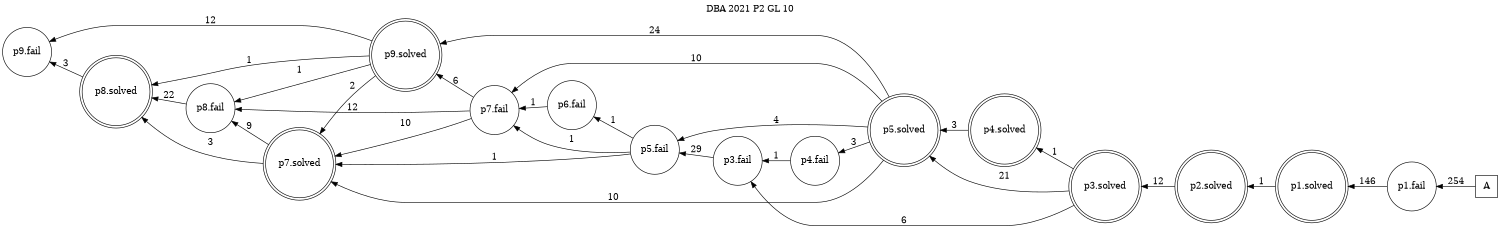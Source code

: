 digraph DBA_2021_P2_GL_10 {
labelloc="tl"
label= " DBA 2021 P2 GL 10 "
rankdir="RL";
graph [ size=" 10 , 10 !"]

"A" [shape="square" label="A"]
"p1.fail" [shape="circle" label="p1.fail"]
"p1.solved" [shape="doublecircle" label="p1.solved"]
"p2.solved" [shape="doublecircle" label="p2.solved"]
"p3.solved" [shape="doublecircle" label="p3.solved"]
"p3.fail" [shape="circle" label="p3.fail"]
"p4.solved" [shape="doublecircle" label="p4.solved"]
"p5.solved" [shape="doublecircle" label="p5.solved"]
"p4.fail" [shape="circle" label="p4.fail"]
"p5.fail" [shape="circle" label="p5.fail"]
"p6.fail" [shape="circle" label="p6.fail"]
"p7.fail" [shape="circle" label="p7.fail"]
"p8.fail" [shape="circle" label="p8.fail"]
"p7.solved" [shape="doublecircle" label="p7.solved"]
"p9.solved" [shape="doublecircle" label="p9.solved"]
"p8.solved" [shape="doublecircle" label="p8.solved"]
"p9.fail" [shape="circle" label="p9.fail"]
"A" -> "p1.fail" [ label=254]
"p1.fail" -> "p1.solved" [ label=146]
"p1.solved" -> "p2.solved" [ label=1]
"p2.solved" -> "p3.solved" [ label=12]
"p3.solved" -> "p3.fail" [ label=6]
"p3.solved" -> "p4.solved" [ label=1]
"p3.solved" -> "p5.solved" [ label=21]
"p3.fail" -> "p5.fail" [ label=29]
"p4.solved" -> "p5.solved" [ label=3]
"p5.solved" -> "p4.fail" [ label=3]
"p5.solved" -> "p5.fail" [ label=4]
"p5.solved" -> "p7.fail" [ label=10]
"p5.solved" -> "p7.solved" [ label=10]
"p5.solved" -> "p9.solved" [ label=24]
"p4.fail" -> "p3.fail" [ label=1]
"p5.fail" -> "p6.fail" [ label=1]
"p5.fail" -> "p7.fail" [ label=1]
"p5.fail" -> "p7.solved" [ label=1]
"p6.fail" -> "p7.fail" [ label=1]
"p7.fail" -> "p8.fail" [ label=12]
"p7.fail" -> "p7.solved" [ label=10]
"p7.fail" -> "p9.solved" [ label=6]
"p8.fail" -> "p8.solved" [ label=22]
"p7.solved" -> "p8.fail" [ label=9]
"p7.solved" -> "p8.solved" [ label=3]
"p9.solved" -> "p8.fail" [ label=1]
"p9.solved" -> "p7.solved" [ label=2]
"p9.solved" -> "p8.solved" [ label=1]
"p9.solved" -> "p9.fail" [ label=12]
"p8.solved" -> "p9.fail" [ label=3]
}
